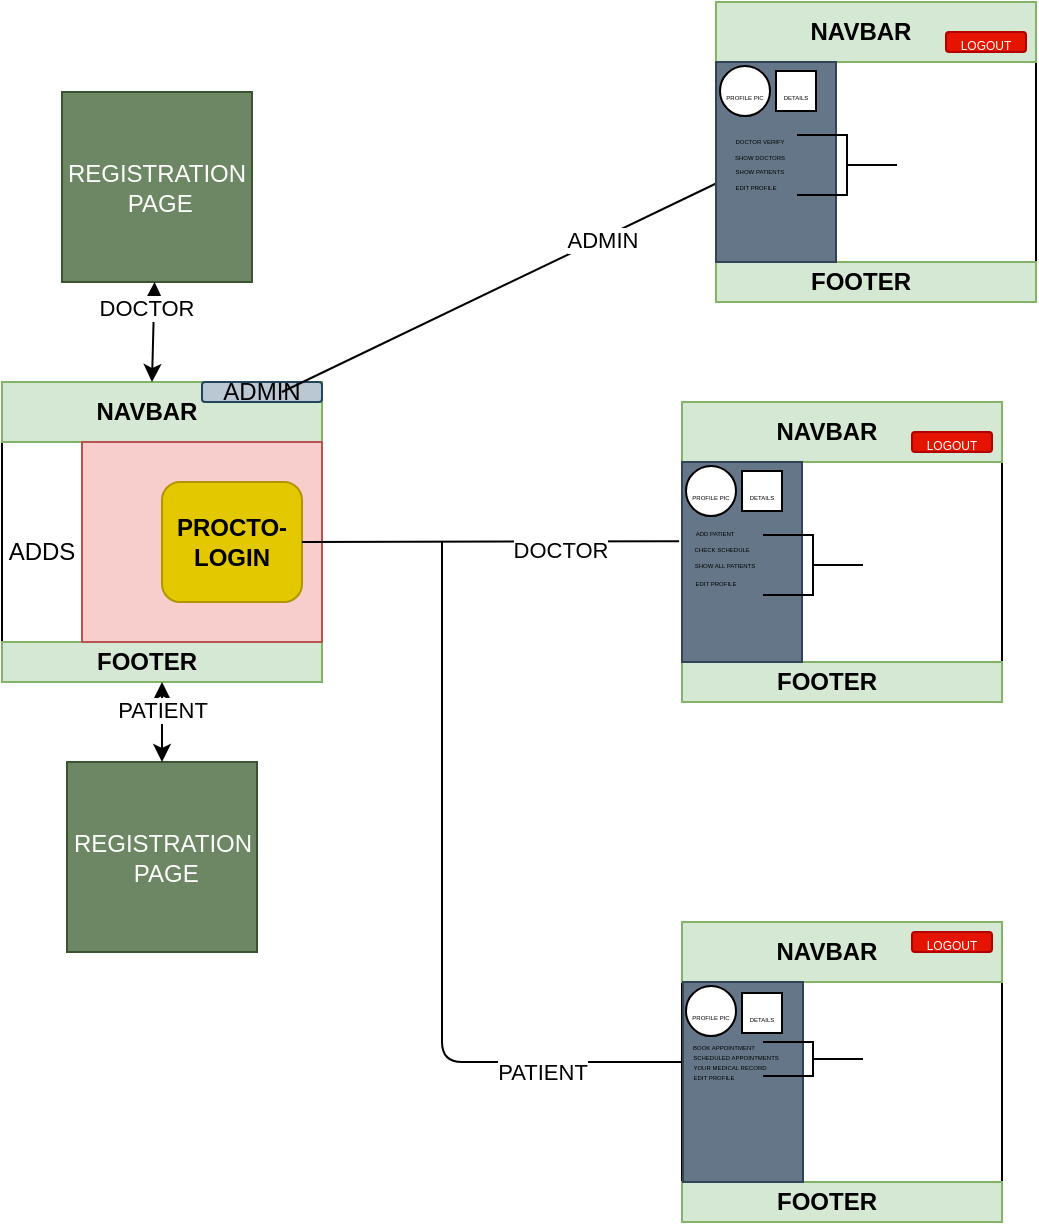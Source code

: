 <mxfile version="13.9.9" type="device"><diagram id="n97CQ8_0mMw8jxAEaOY6" name="Page-1"><mxGraphModel dx="1240" dy="729" grid="1" gridSize="10" guides="1" tooltips="1" connect="1" arrows="1" fold="1" page="1" pageScale="1" pageWidth="850" pageHeight="1100" math="0" shadow="0"><root><mxCell id="0"/><mxCell id="1" parent="0"/><mxCell id="83e7CXXVWueF03Tl6DFC-55" value="" style="rounded=0;whiteSpace=wrap;html=1;" vertex="1" parent="1"><mxGeometry x="40" y="190" width="160" height="150" as="geometry"/></mxCell><mxCell id="83e7CXXVWueF03Tl6DFC-56" value="" style="rounded=0;whiteSpace=wrap;html=1;fillColor=#d5e8d4;strokeColor=#82b366;" vertex="1" parent="1"><mxGeometry x="40" y="190" width="160" height="30" as="geometry"/></mxCell><mxCell id="83e7CXXVWueF03Tl6DFC-57" value="&lt;b&gt;NAVBAR&lt;/b&gt;" style="text;html=1;strokeColor=none;fillColor=none;align=center;verticalAlign=middle;whiteSpace=wrap;rounded=0;" vertex="1" parent="1"><mxGeometry x="85" y="195" width="55" height="20" as="geometry"/></mxCell><mxCell id="83e7CXXVWueF03Tl6DFC-58" value="" style="rounded=0;whiteSpace=wrap;html=1;fillColor=#d5e8d4;strokeColor=#82b366;" vertex="1" parent="1"><mxGeometry x="40" y="320" width="160" height="20" as="geometry"/></mxCell><mxCell id="83e7CXXVWueF03Tl6DFC-59" value="&lt;b&gt;FOOTER&lt;/b&gt;" style="text;html=1;strokeColor=none;fillColor=none;align=center;verticalAlign=middle;whiteSpace=wrap;rounded=0;" vertex="1" parent="1"><mxGeometry x="75" y="320" width="75" height="20" as="geometry"/></mxCell><mxCell id="83e7CXXVWueF03Tl6DFC-60" value="" style="rounded=0;whiteSpace=wrap;html=1;fillColor=#f8cecc;strokeColor=#b85450;" vertex="1" parent="1"><mxGeometry x="80" y="220" width="120" height="100" as="geometry"/></mxCell><mxCell id="83e7CXXVWueF03Tl6DFC-61" value="" style="rounded=1;whiteSpace=wrap;html=1;fillColor=#e3c800;strokeColor=#B09500;fontColor=#ffffff;" vertex="1" parent="1"><mxGeometry x="120" y="240" width="70" height="60" as="geometry"/></mxCell><mxCell id="83e7CXXVWueF03Tl6DFC-62" value="&lt;b&gt;PROCTO-LOGIN&lt;/b&gt;" style="text;html=1;strokeColor=none;fillColor=none;align=center;verticalAlign=middle;whiteSpace=wrap;rounded=0;" vertex="1" parent="1"><mxGeometry x="130" y="255" width="50" height="30" as="geometry"/></mxCell><mxCell id="83e7CXXVWueF03Tl6DFC-67" value="" style="rounded=0;whiteSpace=wrap;html=1;" vertex="1" parent="1"><mxGeometry x="40" y="190" width="160" height="150" as="geometry"/></mxCell><mxCell id="83e7CXXVWueF03Tl6DFC-68" value="" style="rounded=0;whiteSpace=wrap;html=1;fillColor=#d5e8d4;strokeColor=#82b366;" vertex="1" parent="1"><mxGeometry x="40" y="190" width="160" height="30" as="geometry"/></mxCell><mxCell id="83e7CXXVWueF03Tl6DFC-69" value="&lt;b&gt;NAVBAR&lt;/b&gt;" style="text;html=1;strokeColor=none;fillColor=none;align=center;verticalAlign=middle;whiteSpace=wrap;rounded=0;" vertex="1" parent="1"><mxGeometry x="70" y="195" width="85" height="20" as="geometry"/></mxCell><mxCell id="83e7CXXVWueF03Tl6DFC-70" value="" style="rounded=0;whiteSpace=wrap;html=1;fillColor=#d5e8d4;strokeColor=#82b366;" vertex="1" parent="1"><mxGeometry x="40" y="320" width="160" height="20" as="geometry"/></mxCell><mxCell id="83e7CXXVWueF03Tl6DFC-71" value="&lt;b&gt;FOOTER&lt;/b&gt;" style="text;html=1;strokeColor=none;fillColor=none;align=center;verticalAlign=middle;whiteSpace=wrap;rounded=0;" vertex="1" parent="1"><mxGeometry x="75" y="320" width="75" height="20" as="geometry"/></mxCell><mxCell id="83e7CXXVWueF03Tl6DFC-72" value="" style="rounded=0;whiteSpace=wrap;html=1;fillColor=#f8cecc;strokeColor=#b85450;" vertex="1" parent="1"><mxGeometry x="80" y="220" width="120" height="100" as="geometry"/></mxCell><mxCell id="83e7CXXVWueF03Tl6DFC-73" value="" style="rounded=1;whiteSpace=wrap;html=1;fillColor=#e3c800;strokeColor=#B09500;fontColor=#ffffff;" vertex="1" parent="1"><mxGeometry x="120" y="240" width="70" height="60" as="geometry"/></mxCell><mxCell id="83e7CXXVWueF03Tl6DFC-74" value="&lt;b&gt;PROCTO-LOGIN&lt;/b&gt;" style="text;html=1;strokeColor=none;fillColor=none;align=center;verticalAlign=middle;whiteSpace=wrap;rounded=0;" vertex="1" parent="1"><mxGeometry x="130" y="255" width="50" height="30" as="geometry"/></mxCell><mxCell id="83e7CXXVWueF03Tl6DFC-78" value="" style="endArrow=none;html=1;" edge="1" parent="1"><mxGeometry width="50" height="50" relative="1" as="geometry"><mxPoint x="260" y="270" as="sourcePoint"/><mxPoint x="380" y="530" as="targetPoint"/><Array as="points"><mxPoint x="260" y="530"/></Array></mxGeometry></mxCell><mxCell id="83e7CXXVWueF03Tl6DFC-160" value="PATIENT" style="edgeLabel;html=1;align=center;verticalAlign=middle;resizable=0;points=[];" vertex="1" connectable="0" parent="83e7CXXVWueF03Tl6DFC-78"><mxGeometry x="0.631" y="-6" relative="1" as="geometry"><mxPoint y="-1" as="offset"/></mxGeometry></mxCell><mxCell id="83e7CXXVWueF03Tl6DFC-79" value="" style="rounded=0;whiteSpace=wrap;html=1;" vertex="1" parent="1"><mxGeometry x="40" y="190" width="160" height="150" as="geometry"/></mxCell><mxCell id="83e7CXXVWueF03Tl6DFC-80" value="" style="rounded=0;whiteSpace=wrap;html=1;fillColor=#d5e8d4;strokeColor=#82b366;" vertex="1" parent="1"><mxGeometry x="40" y="190" width="160" height="30" as="geometry"/></mxCell><mxCell id="83e7CXXVWueF03Tl6DFC-81" value="&lt;b&gt;NAVBAR&lt;/b&gt;" style="text;html=1;strokeColor=none;fillColor=none;align=center;verticalAlign=middle;whiteSpace=wrap;rounded=0;" vertex="1" parent="1"><mxGeometry x="70" y="195" width="85" height="20" as="geometry"/></mxCell><mxCell id="83e7CXXVWueF03Tl6DFC-82" value="" style="rounded=0;whiteSpace=wrap;html=1;fillColor=#d5e8d4;strokeColor=#82b366;" vertex="1" parent="1"><mxGeometry x="40" y="320" width="160" height="20" as="geometry"/></mxCell><mxCell id="83e7CXXVWueF03Tl6DFC-83" value="&lt;b&gt;FOOTER&lt;/b&gt;" style="text;html=1;strokeColor=none;fillColor=none;align=center;verticalAlign=middle;whiteSpace=wrap;rounded=0;" vertex="1" parent="1"><mxGeometry x="75" y="320" width="75" height="20" as="geometry"/></mxCell><mxCell id="83e7CXXVWueF03Tl6DFC-84" value="" style="rounded=0;whiteSpace=wrap;html=1;fillColor=#f8cecc;strokeColor=#b85450;" vertex="1" parent="1"><mxGeometry x="80" y="220" width="120" height="100" as="geometry"/></mxCell><mxCell id="83e7CXXVWueF03Tl6DFC-85" value="" style="rounded=1;whiteSpace=wrap;html=1;fillColor=#e3c800;strokeColor=#B09500;fontColor=#ffffff;" vertex="1" parent="1"><mxGeometry x="120" y="240" width="70" height="60" as="geometry"/></mxCell><mxCell id="83e7CXXVWueF03Tl6DFC-86" value="&lt;b&gt;PROCTO-LOGIN&lt;/b&gt;" style="text;html=1;strokeColor=none;fillColor=none;align=center;verticalAlign=middle;whiteSpace=wrap;rounded=0;" vertex="1" parent="1"><mxGeometry x="130" y="255" width="50" height="30" as="geometry"/></mxCell><mxCell id="83e7CXXVWueF03Tl6DFC-87" value="" style="endArrow=none;html=1;exitX=1;exitY=0.5;exitDx=0;exitDy=0;entryX=-0.024;entryY=0.396;entryDx=0;entryDy=0;entryPerimeter=0;" edge="1" source="83e7CXXVWueF03Tl6DFC-85" parent="1" target="83e7CXXVWueF03Tl6DFC-140"><mxGeometry width="50" height="50" relative="1" as="geometry"><mxPoint x="210" y="280" as="sourcePoint"/><mxPoint x="280" y="270" as="targetPoint"/></mxGeometry></mxCell><mxCell id="83e7CXXVWueF03Tl6DFC-299" value="DOCTOR" style="edgeLabel;html=1;align=center;verticalAlign=middle;resizable=0;points=[];" vertex="1" connectable="0" parent="83e7CXXVWueF03Tl6DFC-87"><mxGeometry x="0.364" y="-4" relative="1" as="geometry"><mxPoint as="offset"/></mxGeometry></mxCell><mxCell id="83e7CXXVWueF03Tl6DFC-116" value="" style="rounded=0;whiteSpace=wrap;html=1;" vertex="1" parent="1"><mxGeometry x="380" y="200" width="160" height="150" as="geometry"/></mxCell><mxCell id="83e7CXXVWueF03Tl6DFC-117" value="" style="rounded=0;whiteSpace=wrap;html=1;fillColor=#d5e8d4;strokeColor=#82b366;" vertex="1" parent="1"><mxGeometry x="380" y="200" width="160" height="30" as="geometry"/></mxCell><mxCell id="83e7CXXVWueF03Tl6DFC-118" value="&lt;b&gt;NAVBAR&lt;/b&gt;" style="text;html=1;strokeColor=none;fillColor=none;align=center;verticalAlign=middle;whiteSpace=wrap;rounded=0;" vertex="1" parent="1"><mxGeometry x="425" y="205" width="55" height="20" as="geometry"/></mxCell><mxCell id="83e7CXXVWueF03Tl6DFC-119" value="" style="rounded=0;whiteSpace=wrap;html=1;fillColor=#d5e8d4;strokeColor=#82b366;" vertex="1" parent="1"><mxGeometry x="380" y="330" width="160" height="20" as="geometry"/></mxCell><mxCell id="83e7CXXVWueF03Tl6DFC-120" value="&lt;b&gt;FOOTER&lt;/b&gt;" style="text;html=1;strokeColor=none;fillColor=none;align=center;verticalAlign=middle;whiteSpace=wrap;rounded=0;" vertex="1" parent="1"><mxGeometry x="415" y="330" width="75" height="20" as="geometry"/></mxCell><mxCell id="83e7CXXVWueF03Tl6DFC-121" value="" style="rounded=0;whiteSpace=wrap;html=1;fillColor=#f8cecc;strokeColor=#b85450;" vertex="1" parent="1"><mxGeometry x="420" y="230" width="120" height="100" as="geometry"/></mxCell><mxCell id="83e7CXXVWueF03Tl6DFC-122" value="" style="rounded=1;whiteSpace=wrap;html=1;fillColor=#e3c800;strokeColor=#B09500;fontColor=#ffffff;" vertex="1" parent="1"><mxGeometry x="460" y="250" width="70" height="60" as="geometry"/></mxCell><mxCell id="83e7CXXVWueF03Tl6DFC-123" value="&lt;b&gt;PROCTO-LOGIN&lt;/b&gt;" style="text;html=1;strokeColor=none;fillColor=none;align=center;verticalAlign=middle;whiteSpace=wrap;rounded=0;" vertex="1" parent="1"><mxGeometry x="470" y="265" width="50" height="30" as="geometry"/></mxCell><mxCell id="83e7CXXVWueF03Tl6DFC-124" value="" style="rounded=0;whiteSpace=wrap;html=1;" vertex="1" parent="1"><mxGeometry x="380" y="200" width="160" height="150" as="geometry"/></mxCell><mxCell id="83e7CXXVWueF03Tl6DFC-125" value="" style="rounded=0;whiteSpace=wrap;html=1;fillColor=#d5e8d4;strokeColor=#82b366;" vertex="1" parent="1"><mxGeometry x="380" y="200" width="160" height="30" as="geometry"/></mxCell><mxCell id="83e7CXXVWueF03Tl6DFC-126" value="&lt;b&gt;NAVBAR&lt;/b&gt;" style="text;html=1;strokeColor=none;fillColor=none;align=center;verticalAlign=middle;whiteSpace=wrap;rounded=0;" vertex="1" parent="1"><mxGeometry x="410" y="205" width="85" height="20" as="geometry"/></mxCell><mxCell id="83e7CXXVWueF03Tl6DFC-127" value="" style="rounded=0;whiteSpace=wrap;html=1;fillColor=#d5e8d4;strokeColor=#82b366;" vertex="1" parent="1"><mxGeometry x="380" y="330" width="160" height="20" as="geometry"/></mxCell><mxCell id="83e7CXXVWueF03Tl6DFC-128" value="&lt;b&gt;FOOTER&lt;/b&gt;" style="text;html=1;strokeColor=none;fillColor=none;align=center;verticalAlign=middle;whiteSpace=wrap;rounded=0;" vertex="1" parent="1"><mxGeometry x="415" y="330" width="75" height="20" as="geometry"/></mxCell><mxCell id="83e7CXXVWueF03Tl6DFC-129" value="" style="rounded=0;whiteSpace=wrap;html=1;fillColor=#f8cecc;strokeColor=#b85450;" vertex="1" parent="1"><mxGeometry x="420" y="230" width="120" height="100" as="geometry"/></mxCell><mxCell id="83e7CXXVWueF03Tl6DFC-130" value="" style="rounded=1;whiteSpace=wrap;html=1;fillColor=#e3c800;strokeColor=#B09500;fontColor=#ffffff;" vertex="1" parent="1"><mxGeometry x="460" y="250" width="70" height="60" as="geometry"/></mxCell><mxCell id="83e7CXXVWueF03Tl6DFC-131" value="&lt;b&gt;PROCTO-LOGIN&lt;/b&gt;" style="text;html=1;strokeColor=none;fillColor=none;align=center;verticalAlign=middle;whiteSpace=wrap;rounded=0;" vertex="1" parent="1"><mxGeometry x="470" y="265" width="50" height="30" as="geometry"/></mxCell><mxCell id="83e7CXXVWueF03Tl6DFC-132" value="" style="rounded=0;whiteSpace=wrap;html=1;" vertex="1" parent="1"><mxGeometry x="380" y="200" width="160" height="150" as="geometry"/></mxCell><mxCell id="83e7CXXVWueF03Tl6DFC-133" value="" style="rounded=0;whiteSpace=wrap;html=1;fillColor=#d5e8d4;strokeColor=#82b366;" vertex="1" parent="1"><mxGeometry x="380" y="200" width="160" height="30" as="geometry"/></mxCell><mxCell id="83e7CXXVWueF03Tl6DFC-134" value="&lt;b&gt;NAVBAR&lt;/b&gt;" style="text;html=1;strokeColor=none;fillColor=none;align=center;verticalAlign=middle;whiteSpace=wrap;rounded=0;" vertex="1" parent="1"><mxGeometry x="410" y="205" width="85" height="20" as="geometry"/></mxCell><mxCell id="83e7CXXVWueF03Tl6DFC-135" value="" style="rounded=0;whiteSpace=wrap;html=1;fillColor=#d5e8d4;strokeColor=#82b366;" vertex="1" parent="1"><mxGeometry x="380" y="330" width="160" height="20" as="geometry"/></mxCell><mxCell id="83e7CXXVWueF03Tl6DFC-136" value="&lt;b&gt;FOOTER&lt;/b&gt;" style="text;html=1;strokeColor=none;fillColor=none;align=center;verticalAlign=middle;whiteSpace=wrap;rounded=0;" vertex="1" parent="1"><mxGeometry x="415" y="330" width="75" height="20" as="geometry"/></mxCell><mxCell id="83e7CXXVWueF03Tl6DFC-140" value="" style="rounded=0;whiteSpace=wrap;html=1;fillColor=#647687;strokeColor=#314354;fontColor=#ffffff;" vertex="1" parent="1"><mxGeometry x="380" y="230" width="60" height="100" as="geometry"/></mxCell><mxCell id="83e7CXXVWueF03Tl6DFC-141" value="&lt;font style=&quot;font-size: 3px&quot;&gt;PROFILE PIC&lt;/font&gt;" style="ellipse;whiteSpace=wrap;html=1;aspect=fixed;" vertex="1" parent="1"><mxGeometry x="382" y="232" width="25" height="25" as="geometry"/></mxCell><mxCell id="83e7CXXVWueF03Tl6DFC-148" value="REGISTRATION&lt;br&gt;&amp;nbsp;PAGE" style="whiteSpace=wrap;html=1;aspect=fixed;fillColor=#6d8764;strokeColor=#3A5431;fontColor=#ffffff;" vertex="1" parent="1"><mxGeometry x="72.5" y="380" width="95" height="95" as="geometry"/></mxCell><mxCell id="83e7CXXVWueF03Tl6DFC-150" value="REGISTRATION&lt;br&gt;&amp;nbsp;PAGE" style="whiteSpace=wrap;html=1;aspect=fixed;fillColor=#6d8764;strokeColor=#3A5431;fontColor=#ffffff;" vertex="1" parent="1"><mxGeometry x="70" y="45" width="95" height="95" as="geometry"/></mxCell><mxCell id="83e7CXXVWueF03Tl6DFC-151" value="" style="endArrow=classic;startArrow=classic;html=1;" edge="1" parent="1" target="83e7CXXVWueF03Tl6DFC-150"><mxGeometry width="50" height="50" relative="1" as="geometry"><mxPoint x="115" y="190" as="sourcePoint"/><mxPoint x="160" y="140" as="targetPoint"/></mxGeometry></mxCell><mxCell id="83e7CXXVWueF03Tl6DFC-152" value="DOCTOR" style="edgeLabel;html=1;align=center;verticalAlign=middle;resizable=0;points=[];" vertex="1" connectable="0" parent="83e7CXXVWueF03Tl6DFC-151"><mxGeometry x="0.486" y="4" relative="1" as="geometry"><mxPoint as="offset"/></mxGeometry></mxCell><mxCell id="83e7CXXVWueF03Tl6DFC-157" value="" style="endArrow=classic;startArrow=classic;html=1;" edge="1" parent="1"><mxGeometry width="50" height="50" relative="1" as="geometry"><mxPoint x="120" y="380" as="sourcePoint"/><mxPoint x="120" y="340" as="targetPoint"/></mxGeometry></mxCell><mxCell id="83e7CXXVWueF03Tl6DFC-158" value="PATIENT" style="edgeLabel;html=1;align=center;verticalAlign=middle;resizable=0;points=[];" vertex="1" connectable="0" parent="83e7CXXVWueF03Tl6DFC-157"><mxGeometry x="0.293" relative="1" as="geometry"><mxPoint as="offset"/></mxGeometry></mxCell><mxCell id="83e7CXXVWueF03Tl6DFC-188" value="&lt;font style=&quot;font-size: 3px&quot;&gt;DETAILS&lt;/font&gt;" style="rounded=0;whiteSpace=wrap;html=1;" vertex="1" parent="1"><mxGeometry x="410" y="234.5" width="20" height="20" as="geometry"/></mxCell><mxCell id="83e7CXXVWueF03Tl6DFC-189" value="" style="rounded=0;whiteSpace=wrap;html=1;" vertex="1" parent="1"><mxGeometry x="380" y="460" width="160" height="150" as="geometry"/></mxCell><mxCell id="83e7CXXVWueF03Tl6DFC-190" value="" style="rounded=0;whiteSpace=wrap;html=1;fillColor=#d5e8d4;strokeColor=#82b366;" vertex="1" parent="1"><mxGeometry x="380" y="460" width="160" height="30" as="geometry"/></mxCell><mxCell id="83e7CXXVWueF03Tl6DFC-191" value="&lt;b&gt;NAVBAR&lt;/b&gt;" style="text;html=1;strokeColor=none;fillColor=none;align=center;verticalAlign=middle;whiteSpace=wrap;rounded=0;" vertex="1" parent="1"><mxGeometry x="425" y="465" width="55" height="20" as="geometry"/></mxCell><mxCell id="83e7CXXVWueF03Tl6DFC-192" value="" style="rounded=0;whiteSpace=wrap;html=1;fillColor=#d5e8d4;strokeColor=#82b366;" vertex="1" parent="1"><mxGeometry x="380" y="590" width="160" height="20" as="geometry"/></mxCell><mxCell id="83e7CXXVWueF03Tl6DFC-193" value="&lt;b&gt;FOOTER&lt;/b&gt;" style="text;html=1;strokeColor=none;fillColor=none;align=center;verticalAlign=middle;whiteSpace=wrap;rounded=0;" vertex="1" parent="1"><mxGeometry x="415" y="590" width="75" height="20" as="geometry"/></mxCell><mxCell id="83e7CXXVWueF03Tl6DFC-194" value="" style="rounded=0;whiteSpace=wrap;html=1;fillColor=#f8cecc;strokeColor=#b85450;" vertex="1" parent="1"><mxGeometry x="420" y="490" width="120" height="100" as="geometry"/></mxCell><mxCell id="83e7CXXVWueF03Tl6DFC-195" value="" style="rounded=1;whiteSpace=wrap;html=1;fillColor=#e3c800;strokeColor=#B09500;fontColor=#ffffff;" vertex="1" parent="1"><mxGeometry x="460" y="510" width="70" height="60" as="geometry"/></mxCell><mxCell id="83e7CXXVWueF03Tl6DFC-196" value="&lt;b&gt;PROCTO-LOGIN&lt;/b&gt;" style="text;html=1;strokeColor=none;fillColor=none;align=center;verticalAlign=middle;whiteSpace=wrap;rounded=0;" vertex="1" parent="1"><mxGeometry x="470" y="525" width="50" height="30" as="geometry"/></mxCell><mxCell id="83e7CXXVWueF03Tl6DFC-197" value="" style="rounded=0;whiteSpace=wrap;html=1;" vertex="1" parent="1"><mxGeometry x="380" y="460" width="160" height="150" as="geometry"/></mxCell><mxCell id="83e7CXXVWueF03Tl6DFC-198" value="" style="rounded=0;whiteSpace=wrap;html=1;fillColor=#d5e8d4;strokeColor=#82b366;" vertex="1" parent="1"><mxGeometry x="380" y="460" width="160" height="30" as="geometry"/></mxCell><mxCell id="83e7CXXVWueF03Tl6DFC-199" value="&lt;b&gt;NAVBAR&lt;/b&gt;" style="text;html=1;strokeColor=none;fillColor=none;align=center;verticalAlign=middle;whiteSpace=wrap;rounded=0;" vertex="1" parent="1"><mxGeometry x="410" y="465" width="85" height="20" as="geometry"/></mxCell><mxCell id="83e7CXXVWueF03Tl6DFC-200" value="" style="rounded=0;whiteSpace=wrap;html=1;fillColor=#d5e8d4;strokeColor=#82b366;" vertex="1" parent="1"><mxGeometry x="380" y="590" width="160" height="20" as="geometry"/></mxCell><mxCell id="83e7CXXVWueF03Tl6DFC-201" value="&lt;b&gt;FOOTER&lt;/b&gt;" style="text;html=1;strokeColor=none;fillColor=none;align=center;verticalAlign=middle;whiteSpace=wrap;rounded=0;" vertex="1" parent="1"><mxGeometry x="415" y="590" width="75" height="20" as="geometry"/></mxCell><mxCell id="83e7CXXVWueF03Tl6DFC-202" value="" style="rounded=0;whiteSpace=wrap;html=1;fillColor=#f8cecc;strokeColor=#b85450;" vertex="1" parent="1"><mxGeometry x="420" y="490" width="120" height="100" as="geometry"/></mxCell><mxCell id="83e7CXXVWueF03Tl6DFC-203" value="" style="rounded=1;whiteSpace=wrap;html=1;fillColor=#e3c800;strokeColor=#B09500;fontColor=#ffffff;" vertex="1" parent="1"><mxGeometry x="460" y="510" width="70" height="60" as="geometry"/></mxCell><mxCell id="83e7CXXVWueF03Tl6DFC-204" value="&lt;b&gt;PROCTO-LOGIN&lt;/b&gt;" style="text;html=1;strokeColor=none;fillColor=none;align=center;verticalAlign=middle;whiteSpace=wrap;rounded=0;" vertex="1" parent="1"><mxGeometry x="470" y="525" width="50" height="30" as="geometry"/></mxCell><mxCell id="83e7CXXVWueF03Tl6DFC-205" value="" style="rounded=0;whiteSpace=wrap;html=1;" vertex="1" parent="1"><mxGeometry x="380" y="460" width="160" height="150" as="geometry"/></mxCell><mxCell id="83e7CXXVWueF03Tl6DFC-206" value="" style="rounded=0;whiteSpace=wrap;html=1;fillColor=#d5e8d4;strokeColor=#82b366;" vertex="1" parent="1"><mxGeometry x="380" y="460" width="160" height="30" as="geometry"/></mxCell><mxCell id="83e7CXXVWueF03Tl6DFC-207" value="&lt;b&gt;NAVBAR&lt;/b&gt;" style="text;html=1;strokeColor=none;fillColor=none;align=center;verticalAlign=middle;whiteSpace=wrap;rounded=0;" vertex="1" parent="1"><mxGeometry x="410" y="465" width="85" height="20" as="geometry"/></mxCell><mxCell id="83e7CXXVWueF03Tl6DFC-208" value="" style="rounded=0;whiteSpace=wrap;html=1;fillColor=#d5e8d4;strokeColor=#82b366;" vertex="1" parent="1"><mxGeometry x="380" y="590" width="160" height="20" as="geometry"/></mxCell><mxCell id="83e7CXXVWueF03Tl6DFC-209" value="&lt;b&gt;FOOTER&lt;/b&gt;" style="text;html=1;strokeColor=none;fillColor=none;align=center;verticalAlign=middle;whiteSpace=wrap;rounded=0;" vertex="1" parent="1"><mxGeometry x="415" y="590" width="75" height="20" as="geometry"/></mxCell><mxCell id="83e7CXXVWueF03Tl6DFC-210" value="" style="rounded=0;whiteSpace=wrap;html=1;fillColor=#647687;strokeColor=#314354;fontColor=#ffffff;" vertex="1" parent="1"><mxGeometry x="380.5" y="490" width="60" height="100" as="geometry"/></mxCell><mxCell id="83e7CXXVWueF03Tl6DFC-211" value="&lt;font style=&quot;font-size: 3px&quot;&gt;PROFILE PIC&lt;/font&gt;" style="ellipse;whiteSpace=wrap;html=1;aspect=fixed;" vertex="1" parent="1"><mxGeometry x="382" y="492" width="25" height="25" as="geometry"/></mxCell><mxCell id="83e7CXXVWueF03Tl6DFC-213" value="&lt;font style=&quot;font-size: 3px&quot;&gt;DETAILS&lt;/font&gt;" style="rounded=0;whiteSpace=wrap;html=1;" vertex="1" parent="1"><mxGeometry x="410" y="495.5" width="20" height="20" as="geometry"/></mxCell><mxCell id="83e7CXXVWueF03Tl6DFC-214" value="&lt;font style=&quot;font-size: 3px&quot;&gt;BOOK APPOINTMENT&lt;/font&gt;" style="text;html=1;strokeColor=none;fillColor=none;align=center;verticalAlign=middle;whiteSpace=wrap;rounded=0;" vertex="1" parent="1"><mxGeometry x="380.5" y="520" width="40" as="geometry"/></mxCell><mxCell id="83e7CXXVWueF03Tl6DFC-215" value="&lt;span style=&quot;font-size: 3px&quot;&gt;SCHEDULED APPOINTMENTS&lt;/span&gt;" style="text;html=1;strokeColor=none;fillColor=none;align=center;verticalAlign=middle;whiteSpace=wrap;rounded=0;" vertex="1" parent="1"><mxGeometry x="371.5" y="525" width="70" as="geometry"/></mxCell><mxCell id="83e7CXXVWueF03Tl6DFC-216" value="&lt;span style=&quot;font-size: 3px&quot;&gt;YOUR MEDICAL RECORD&lt;/span&gt;" style="text;html=1;strokeColor=none;fillColor=none;align=center;verticalAlign=middle;whiteSpace=wrap;rounded=0;" vertex="1" parent="1"><mxGeometry x="369" y="530" width="70" as="geometry"/></mxCell><mxCell id="83e7CXXVWueF03Tl6DFC-220" value="&lt;span style=&quot;font-size: 3px&quot;&gt;EDIT PROFILE&lt;/span&gt;" style="text;html=1;strokeColor=none;fillColor=none;align=center;verticalAlign=middle;whiteSpace=wrap;rounded=0;" vertex="1" parent="1"><mxGeometry x="361" y="535" width="70" as="geometry"/></mxCell><mxCell id="83e7CXXVWueF03Tl6DFC-231" value="" style="strokeWidth=1;html=1;shape=mxgraph.flowchart.annotation_2;align=left;labelPosition=right;pointerEvents=1;rotation=-180;" vertex="1" parent="1"><mxGeometry x="420.5" y="520" width="50" height="17" as="geometry"/></mxCell><mxCell id="83e7CXXVWueF03Tl6DFC-233" value="&lt;div style=&quot;text-align: justify&quot;&gt;&lt;span style=&quot;font-size: 6px&quot;&gt;LOGOUT&lt;/span&gt;&lt;/div&gt;" style="rounded=1;whiteSpace=wrap;html=1;fillColor=#e51400;strokeColor=#B20000;fontColor=#ffffff;align=center;" vertex="1" parent="1"><mxGeometry x="495" y="465" width="40" height="10" as="geometry"/></mxCell><mxCell id="83e7CXXVWueF03Tl6DFC-234" value="&lt;div style=&quot;text-align: justify&quot;&gt;&lt;span style=&quot;font-size: 6px&quot;&gt;LOGOUT&lt;/span&gt;&lt;/div&gt;" style="rounded=1;whiteSpace=wrap;html=1;fillColor=#e51400;strokeColor=#B20000;fontColor=#ffffff;align=center;" vertex="1" parent="1"><mxGeometry x="495" y="215" width="40" height="10" as="geometry"/></mxCell><mxCell id="83e7CXXVWueF03Tl6DFC-235" value="&lt;span style=&quot;font-size: 3px&quot;&gt;ADD PATIENT&amp;nbsp;&lt;/span&gt;" style="text;html=1;strokeColor=none;fillColor=none;align=center;verticalAlign=middle;whiteSpace=wrap;rounded=0;" vertex="1" parent="1"><mxGeometry x="362" y="263" width="70" as="geometry"/></mxCell><mxCell id="83e7CXXVWueF03Tl6DFC-236" value="&lt;span style=&quot;font-size: 3px&quot;&gt;CHECK SCHEDULE&amp;nbsp;&lt;/span&gt;" style="text;html=1;strokeColor=none;fillColor=none;align=center;verticalAlign=middle;whiteSpace=wrap;rounded=0;" vertex="1" parent="1"><mxGeometry x="368" y="271" width="65" as="geometry"/></mxCell><mxCell id="83e7CXXVWueF03Tl6DFC-240" value="&lt;span style=&quot;font-size: 3px&quot;&gt;SHOW ALL PATIENTS&lt;/span&gt;" style="text;html=1;strokeColor=none;fillColor=none;align=center;verticalAlign=middle;whiteSpace=wrap;rounded=0;" vertex="1" parent="1"><mxGeometry x="369" y="279" width="65" as="geometry"/></mxCell><mxCell id="83e7CXXVWueF03Tl6DFC-241" value="&lt;span style=&quot;font-size: 3px&quot;&gt;EDIT PROFILE&lt;/span&gt;" style="text;html=1;strokeColor=none;fillColor=none;align=center;verticalAlign=middle;whiteSpace=wrap;rounded=0;" vertex="1" parent="1"><mxGeometry x="362" y="288" width="70" as="geometry"/></mxCell><mxCell id="83e7CXXVWueF03Tl6DFC-243" value="" style="strokeWidth=1;html=1;shape=mxgraph.flowchart.annotation_2;align=left;labelPosition=right;pointerEvents=1;rotation=-180;" vertex="1" parent="1"><mxGeometry x="420.5" y="266.5" width="50" height="30" as="geometry"/></mxCell><mxCell id="83e7CXXVWueF03Tl6DFC-246" value="ADMIN" style="rounded=1;whiteSpace=wrap;html=1;strokeWidth=1;fillColor=#bac8d3;strokeColor=#23445d;" vertex="1" parent="1"><mxGeometry x="140" y="190" width="60" height="10" as="geometry"/></mxCell><mxCell id="83e7CXXVWueF03Tl6DFC-247" value="" style="endArrow=none;html=1;entryX=0.237;entryY=0;entryDx=0;entryDy=0;entryPerimeter=0;" edge="1" parent="1" target="83e7CXXVWueF03Tl6DFC-293"><mxGeometry width="50" height="50" relative="1" as="geometry"><mxPoint x="180" y="195" as="sourcePoint"/><mxPoint x="390" y="80" as="targetPoint"/></mxGeometry></mxCell><mxCell id="83e7CXXVWueF03Tl6DFC-248" value="ADMIN" style="edgeLabel;html=1;align=center;verticalAlign=middle;resizable=0;points=[];" vertex="1" connectable="0" parent="83e7CXXVWueF03Tl6DFC-247"><mxGeometry x="0.57" y="-2" relative="1" as="geometry"><mxPoint x="-12.91" y="4.69" as="offset"/></mxGeometry></mxCell><mxCell id="83e7CXXVWueF03Tl6DFC-265" value="" style="rounded=0;whiteSpace=wrap;html=1;" vertex="1" parent="1"><mxGeometry x="397.0" width="160" height="150" as="geometry"/></mxCell><mxCell id="83e7CXXVWueF03Tl6DFC-266" value="" style="rounded=0;whiteSpace=wrap;html=1;fillColor=#d5e8d4;strokeColor=#82b366;" vertex="1" parent="1"><mxGeometry x="397.0" width="160" height="30" as="geometry"/></mxCell><mxCell id="83e7CXXVWueF03Tl6DFC-267" value="&lt;b&gt;NAVBAR&lt;/b&gt;" style="text;html=1;strokeColor=none;fillColor=none;align=center;verticalAlign=middle;whiteSpace=wrap;rounded=0;" vertex="1" parent="1"><mxGeometry x="442.0" y="5" width="55" height="20" as="geometry"/></mxCell><mxCell id="83e7CXXVWueF03Tl6DFC-268" value="" style="rounded=0;whiteSpace=wrap;html=1;fillColor=#d5e8d4;strokeColor=#82b366;" vertex="1" parent="1"><mxGeometry x="397.0" y="130" width="160" height="20" as="geometry"/></mxCell><mxCell id="83e7CXXVWueF03Tl6DFC-269" value="&lt;b&gt;FOOTER&lt;/b&gt;" style="text;html=1;strokeColor=none;fillColor=none;align=center;verticalAlign=middle;whiteSpace=wrap;rounded=0;" vertex="1" parent="1"><mxGeometry x="432.0" y="130" width="75" height="20" as="geometry"/></mxCell><mxCell id="83e7CXXVWueF03Tl6DFC-270" value="" style="rounded=0;whiteSpace=wrap;html=1;fillColor=#f8cecc;strokeColor=#b85450;" vertex="1" parent="1"><mxGeometry x="437.0" y="30" width="120" height="100" as="geometry"/></mxCell><mxCell id="83e7CXXVWueF03Tl6DFC-271" value="" style="rounded=1;whiteSpace=wrap;html=1;fillColor=#e3c800;strokeColor=#B09500;fontColor=#ffffff;" vertex="1" parent="1"><mxGeometry x="477.0" y="50" width="70" height="60" as="geometry"/></mxCell><mxCell id="83e7CXXVWueF03Tl6DFC-272" value="&lt;b&gt;PROCTO-LOGIN&lt;/b&gt;" style="text;html=1;strokeColor=none;fillColor=none;align=center;verticalAlign=middle;whiteSpace=wrap;rounded=0;" vertex="1" parent="1"><mxGeometry x="487.0" y="65" width="50" height="30" as="geometry"/></mxCell><mxCell id="83e7CXXVWueF03Tl6DFC-273" value="" style="rounded=0;whiteSpace=wrap;html=1;" vertex="1" parent="1"><mxGeometry x="397.0" width="160" height="150" as="geometry"/></mxCell><mxCell id="83e7CXXVWueF03Tl6DFC-274" value="" style="rounded=0;whiteSpace=wrap;html=1;fillColor=#d5e8d4;strokeColor=#82b366;" vertex="1" parent="1"><mxGeometry x="397.0" width="160" height="30" as="geometry"/></mxCell><mxCell id="83e7CXXVWueF03Tl6DFC-275" value="&lt;b&gt;NAVBAR&lt;/b&gt;" style="text;html=1;strokeColor=none;fillColor=none;align=center;verticalAlign=middle;whiteSpace=wrap;rounded=0;" vertex="1" parent="1"><mxGeometry x="427.0" y="5" width="85" height="20" as="geometry"/></mxCell><mxCell id="83e7CXXVWueF03Tl6DFC-276" value="" style="rounded=0;whiteSpace=wrap;html=1;fillColor=#d5e8d4;strokeColor=#82b366;" vertex="1" parent="1"><mxGeometry x="397.0" y="130" width="160" height="20" as="geometry"/></mxCell><mxCell id="83e7CXXVWueF03Tl6DFC-277" value="&lt;b&gt;FOOTER&lt;/b&gt;" style="text;html=1;strokeColor=none;fillColor=none;align=center;verticalAlign=middle;whiteSpace=wrap;rounded=0;" vertex="1" parent="1"><mxGeometry x="432.0" y="130" width="75" height="20" as="geometry"/></mxCell><mxCell id="83e7CXXVWueF03Tl6DFC-278" value="" style="rounded=0;whiteSpace=wrap;html=1;fillColor=#f8cecc;strokeColor=#b85450;" vertex="1" parent="1"><mxGeometry x="437.0" y="30" width="120" height="100" as="geometry"/></mxCell><mxCell id="83e7CXXVWueF03Tl6DFC-279" value="" style="rounded=1;whiteSpace=wrap;html=1;fillColor=#e3c800;strokeColor=#B09500;fontColor=#ffffff;" vertex="1" parent="1"><mxGeometry x="477.0" y="50" width="70" height="60" as="geometry"/></mxCell><mxCell id="83e7CXXVWueF03Tl6DFC-280" value="&lt;b&gt;PROCTO-LOGIN&lt;/b&gt;" style="text;html=1;strokeColor=none;fillColor=none;align=center;verticalAlign=middle;whiteSpace=wrap;rounded=0;" vertex="1" parent="1"><mxGeometry x="487.0" y="65" width="50" height="30" as="geometry"/></mxCell><mxCell id="83e7CXXVWueF03Tl6DFC-281" value="" style="rounded=0;whiteSpace=wrap;html=1;" vertex="1" parent="1"><mxGeometry x="397.0" width="160" height="150" as="geometry"/></mxCell><mxCell id="83e7CXXVWueF03Tl6DFC-282" value="" style="rounded=0;whiteSpace=wrap;html=1;fillColor=#d5e8d4;strokeColor=#82b366;" vertex="1" parent="1"><mxGeometry x="397.0" width="160" height="30" as="geometry"/></mxCell><mxCell id="83e7CXXVWueF03Tl6DFC-283" value="&lt;b&gt;NAVBAR&lt;/b&gt;" style="text;html=1;strokeColor=none;fillColor=none;align=center;verticalAlign=middle;whiteSpace=wrap;rounded=0;" vertex="1" parent="1"><mxGeometry x="427.0" y="5" width="85" height="20" as="geometry"/></mxCell><mxCell id="83e7CXXVWueF03Tl6DFC-284" value="" style="rounded=0;whiteSpace=wrap;html=1;fillColor=#d5e8d4;strokeColor=#82b366;" vertex="1" parent="1"><mxGeometry x="397.0" y="130" width="160" height="20" as="geometry"/></mxCell><mxCell id="83e7CXXVWueF03Tl6DFC-285" value="&lt;b&gt;FOOTER&lt;/b&gt;" style="text;html=1;strokeColor=none;fillColor=none;align=center;verticalAlign=middle;whiteSpace=wrap;rounded=0;" vertex="1" parent="1"><mxGeometry x="432.0" y="130" width="75" height="20" as="geometry"/></mxCell><mxCell id="83e7CXXVWueF03Tl6DFC-286" value="" style="rounded=0;whiteSpace=wrap;html=1;fillColor=#647687;strokeColor=#314354;fontColor=#ffffff;" vertex="1" parent="1"><mxGeometry x="397.0" y="30" width="60" height="100" as="geometry"/></mxCell><mxCell id="83e7CXXVWueF03Tl6DFC-287" value="&lt;font style=&quot;font-size: 3px&quot;&gt;PROFILE PIC&lt;/font&gt;" style="ellipse;whiteSpace=wrap;html=1;aspect=fixed;" vertex="1" parent="1"><mxGeometry x="399.0" y="32" width="25" height="25" as="geometry"/></mxCell><mxCell id="83e7CXXVWueF03Tl6DFC-288" value="&lt;font style=&quot;font-size: 3px&quot;&gt;DETAILS&lt;/font&gt;" style="rounded=0;whiteSpace=wrap;html=1;" vertex="1" parent="1"><mxGeometry x="427.0" y="34.5" width="20" height="20" as="geometry"/></mxCell><mxCell id="83e7CXXVWueF03Tl6DFC-289" value="&lt;div style=&quot;text-align: justify&quot;&gt;&lt;span style=&quot;font-size: 6px&quot;&gt;LOGOUT&lt;/span&gt;&lt;/div&gt;" style="rounded=1;whiteSpace=wrap;html=1;fillColor=#e51400;strokeColor=#B20000;fontColor=#ffffff;align=center;" vertex="1" parent="1"><mxGeometry x="512" y="15" width="40" height="10" as="geometry"/></mxCell><mxCell id="83e7CXXVWueF03Tl6DFC-290" value="" style="strokeWidth=1;html=1;shape=mxgraph.flowchart.annotation_2;align=left;labelPosition=right;pointerEvents=1;rotation=-180;" vertex="1" parent="1"><mxGeometry x="437.5" y="66.5" width="50" height="30" as="geometry"/></mxCell><mxCell id="83e7CXXVWueF03Tl6DFC-293" value="&lt;span style=&quot;font-size: 3px&quot;&gt;EDIT PROFILE&lt;/span&gt;" style="text;html=1;strokeColor=none;fillColor=none;align=center;verticalAlign=middle;whiteSpace=wrap;rounded=0;" vertex="1" parent="1"><mxGeometry x="382.0" y="90" width="70" as="geometry"/></mxCell><mxCell id="83e7CXXVWueF03Tl6DFC-294" value="&lt;span style=&quot;font-size: 3px&quot;&gt;DOCTOR VERIFY&lt;/span&gt;" style="text;html=1;strokeColor=none;fillColor=none;align=center;verticalAlign=middle;whiteSpace=wrap;rounded=0;" vertex="1" parent="1"><mxGeometry x="384.0" y="66.5" width="70" as="geometry"/></mxCell><mxCell id="83e7CXXVWueF03Tl6DFC-295" value="&lt;span style=&quot;font-size: 3px&quot;&gt;SHOW DOCTORS&lt;/span&gt;" style="text;html=1;strokeColor=none;fillColor=none;align=center;verticalAlign=middle;whiteSpace=wrap;rounded=0;" vertex="1" parent="1"><mxGeometry x="384.0" y="75" width="70" as="geometry"/></mxCell><mxCell id="83e7CXXVWueF03Tl6DFC-298" value="&lt;span style=&quot;font-size: 3px&quot;&gt;SHOW PATIENTS&lt;/span&gt;" style="text;html=1;strokeColor=none;fillColor=none;align=center;verticalAlign=middle;whiteSpace=wrap;rounded=0;" vertex="1" parent="1"><mxGeometry x="384.0" y="81.5" width="70" as="geometry"/></mxCell><mxCell id="83e7CXXVWueF03Tl6DFC-300" value="ADDS" style="text;html=1;strokeColor=none;fillColor=none;align=center;verticalAlign=middle;whiteSpace=wrap;rounded=0;" vertex="1" parent="1"><mxGeometry x="40" y="265" width="40" height="20" as="geometry"/></mxCell></root></mxGraphModel></diagram></mxfile>
